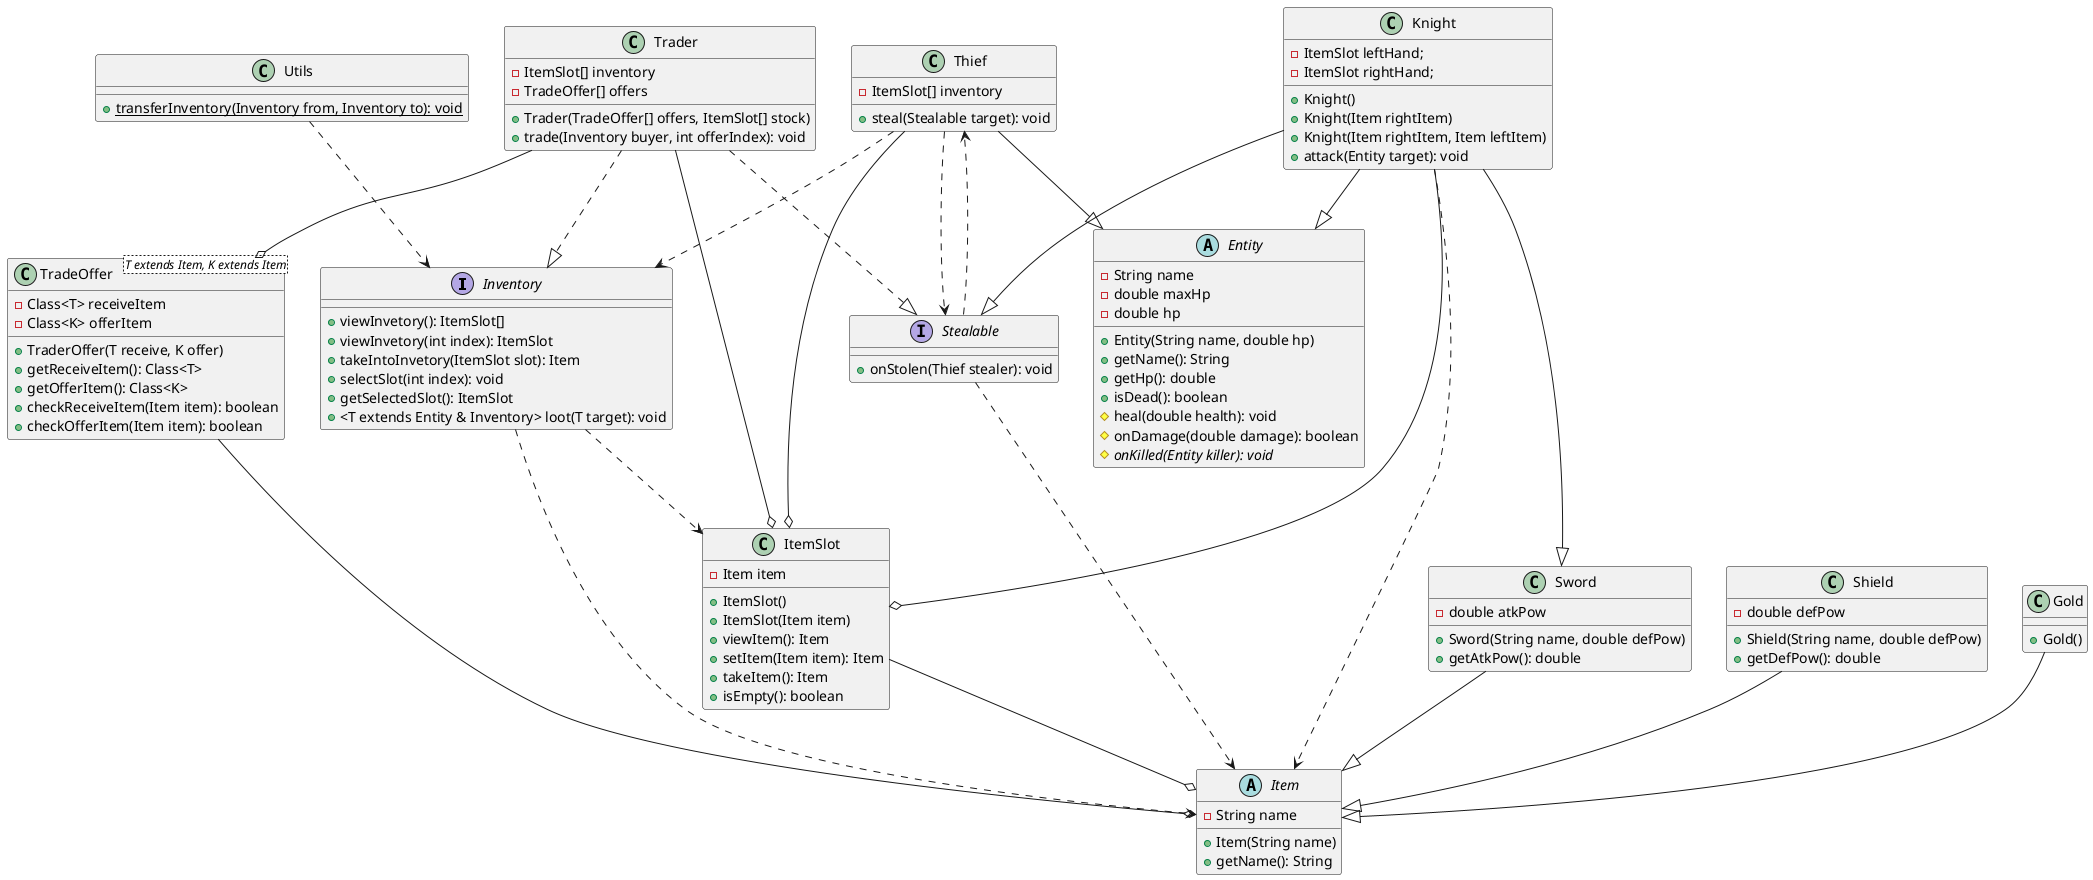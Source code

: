 @startuml
'https://plantuml.com/class-diagram

interface Inventory {
    + viewInvetory(): ItemSlot[]
    + viewInvetory(int index): ItemSlot
    + takeIntoInvetory(ItemSlot slot): Item
    + selectSlot(int index): void
    + getSelectedSlot(): ItemSlot
    + <T extends Entity & Inventory> loot(T target): void
}

Inventory ..> Item
Inventory ..> ItemSlot

interface Stealable {
    + onStolen(Thief stealer): void
}

Stealable ..> Item
Stealable ..> Thief


abstract class Entity {
    - String name
    - double maxHp
    - double hp
    + Entity(String name, double hp)
    + getName(): String
    + getHp(): double
    + isDead(): boolean
    # heal(double health): void
    # onDamage(double damage): boolean
    # {abstract} onKilled(Entity killer): void
}

class Knight {
    - ItemSlot leftHand;
    - ItemSlot rightHand;
    + Knight()
    + Knight(Item rightItem)
    + Knight(Item rightItem, Item leftItem)
    + attack(Entity target): void
}

Knight --o ItemSlot
Knight ..> Item

Knight --|> Sword
Knight --|> Entity
Knight --|> Stealable

class Thief {
    - ItemSlot[] inventory
    + steal(Stealable target): void
}

Thief --o ItemSlot
Thief ..> Stealable
Thief ..> Inventory

Thief --|> Entity

class Trader {
    - ItemSlot[] inventory
    - TradeOffer[] offers
    + Trader(TradeOffer[] offers, ItemSlot[] stock)
    + trade(Inventory buyer, int offerIndex): void
}

Trader --o ItemSlot
Trader --o TradeOffer
Trader ..|> Inventory
Trader ..|> Stealable

class TradeOffer<T extends Item, K extends Item> {
    - Class<T> receiveItem
    - Class<K> offerItem
    + TraderOffer(T receive, K offer)
    + getReceiveItem(): Class<T>
    + getOfferItem(): Class<K>
    + checkReceiveItem(Item item): boolean
    + checkOfferItem(Item item): boolean
}

abstract class Item {
    - String name
    + Item(String name)
    + getName(): String
}

class ItemSlot {
    - Item item
    + ItemSlot()
    + ItemSlot(Item item)
    + viewItem(): Item
    + setItem(Item item): Item
    + takeItem(): Item
    + isEmpty(): boolean
}

TradeOffer --o Item

ItemSlot --o Item

class Shield {
    - double defPow
    + Shield(String name, double defPow)
    + getDefPow(): double
}

Shield --|> Item

class Gold {
    + Gold()
}

Gold --|> Item

class Sword {
    - double atkPow
    + Sword(String name, double defPow)
    + getAtkPow(): double
}

Sword --|> Item

class Utils {
    + {static} transferInventory(Inventory from, Inventory to): void
}

Utils ..> Inventory

@enduml